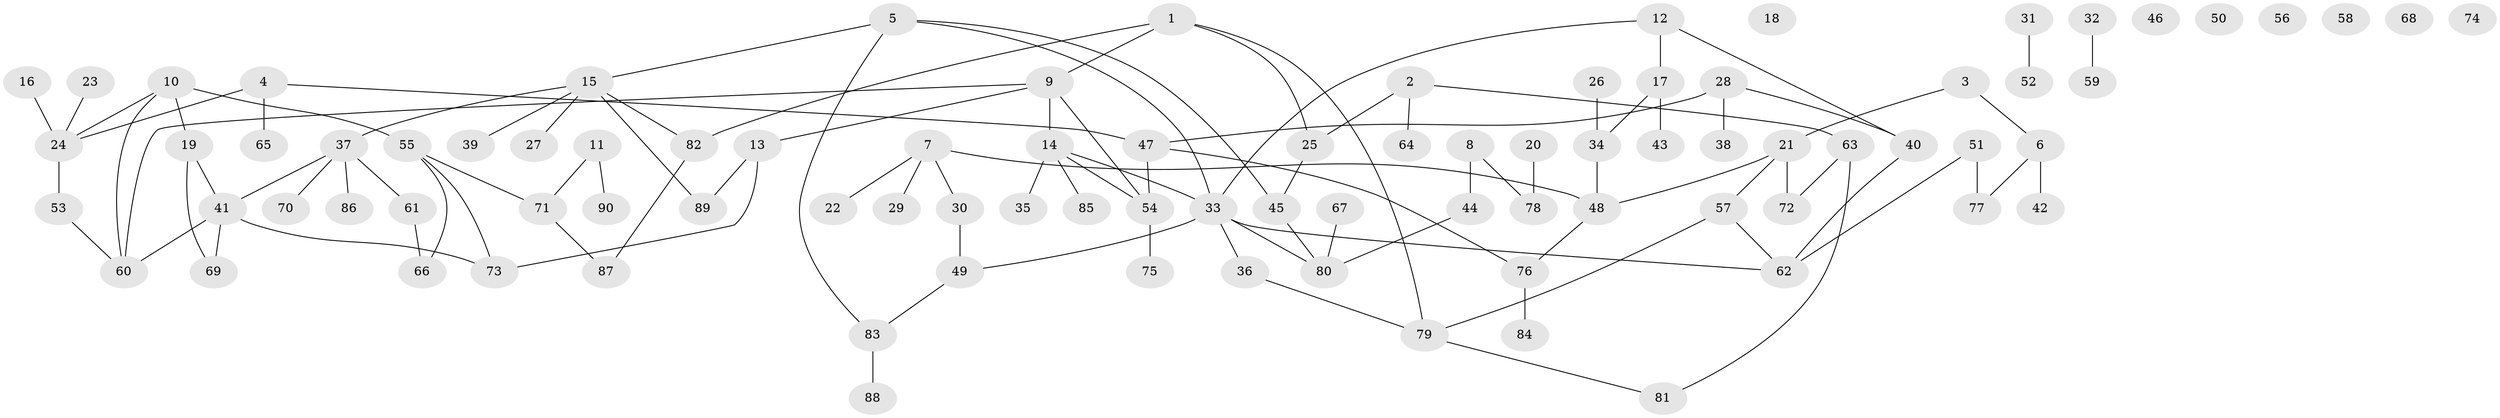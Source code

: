 // Generated by graph-tools (version 1.1) at 2025/13/03/09/25 04:13:01]
// undirected, 90 vertices, 105 edges
graph export_dot {
graph [start="1"]
  node [color=gray90,style=filled];
  1;
  2;
  3;
  4;
  5;
  6;
  7;
  8;
  9;
  10;
  11;
  12;
  13;
  14;
  15;
  16;
  17;
  18;
  19;
  20;
  21;
  22;
  23;
  24;
  25;
  26;
  27;
  28;
  29;
  30;
  31;
  32;
  33;
  34;
  35;
  36;
  37;
  38;
  39;
  40;
  41;
  42;
  43;
  44;
  45;
  46;
  47;
  48;
  49;
  50;
  51;
  52;
  53;
  54;
  55;
  56;
  57;
  58;
  59;
  60;
  61;
  62;
  63;
  64;
  65;
  66;
  67;
  68;
  69;
  70;
  71;
  72;
  73;
  74;
  75;
  76;
  77;
  78;
  79;
  80;
  81;
  82;
  83;
  84;
  85;
  86;
  87;
  88;
  89;
  90;
  1 -- 9;
  1 -- 25;
  1 -- 79;
  1 -- 82;
  2 -- 25;
  2 -- 63;
  2 -- 64;
  3 -- 6;
  3 -- 21;
  4 -- 24;
  4 -- 47;
  4 -- 65;
  5 -- 15;
  5 -- 33;
  5 -- 45;
  5 -- 83;
  6 -- 42;
  6 -- 77;
  7 -- 22;
  7 -- 29;
  7 -- 30;
  7 -- 48;
  8 -- 44;
  8 -- 78;
  9 -- 13;
  9 -- 14;
  9 -- 54;
  9 -- 60;
  10 -- 19;
  10 -- 24;
  10 -- 55;
  10 -- 60;
  11 -- 71;
  11 -- 90;
  12 -- 17;
  12 -- 33;
  12 -- 40;
  13 -- 73;
  13 -- 89;
  14 -- 33;
  14 -- 35;
  14 -- 54;
  14 -- 85;
  15 -- 27;
  15 -- 37;
  15 -- 39;
  15 -- 82;
  15 -- 89;
  16 -- 24;
  17 -- 34;
  17 -- 43;
  19 -- 41;
  19 -- 69;
  20 -- 78;
  21 -- 48;
  21 -- 57;
  21 -- 72;
  23 -- 24;
  24 -- 53;
  25 -- 45;
  26 -- 34;
  28 -- 38;
  28 -- 40;
  28 -- 47;
  30 -- 49;
  31 -- 52;
  32 -- 59;
  33 -- 36;
  33 -- 49;
  33 -- 62;
  33 -- 80;
  34 -- 48;
  36 -- 79;
  37 -- 41;
  37 -- 61;
  37 -- 70;
  37 -- 86;
  40 -- 62;
  41 -- 60;
  41 -- 69;
  41 -- 73;
  44 -- 80;
  45 -- 80;
  47 -- 54;
  47 -- 76;
  48 -- 76;
  49 -- 83;
  51 -- 62;
  51 -- 77;
  53 -- 60;
  54 -- 75;
  55 -- 66;
  55 -- 71;
  55 -- 73;
  57 -- 62;
  57 -- 79;
  61 -- 66;
  63 -- 72;
  63 -- 81;
  67 -- 80;
  71 -- 87;
  76 -- 84;
  79 -- 81;
  82 -- 87;
  83 -- 88;
}
